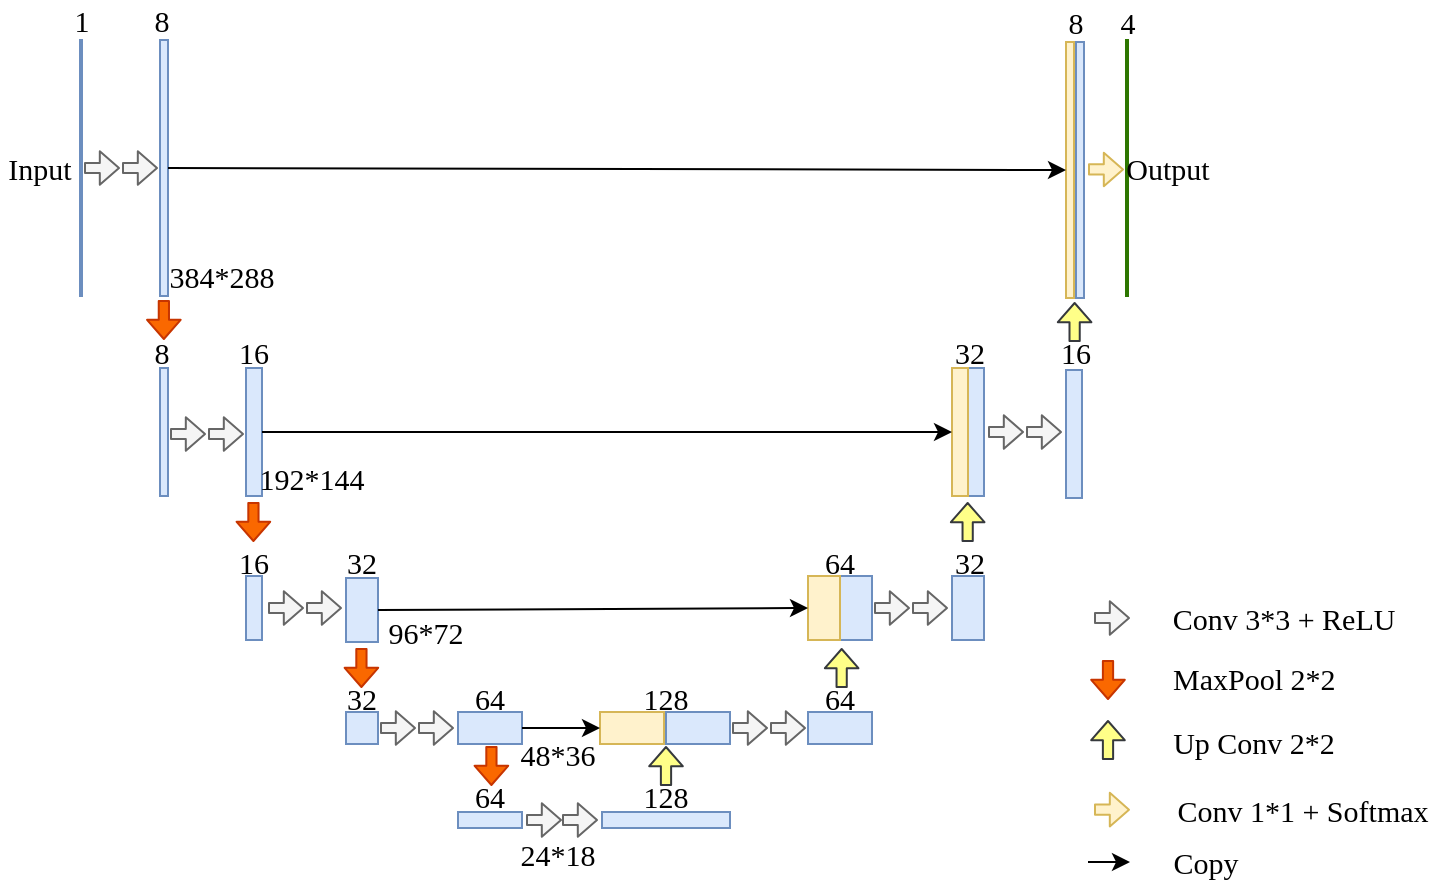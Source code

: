 <mxfile version="14.6.13" type="device"><diagram id="Iopwl78LdVY14War0BK3" name="Page-1"><mxGraphModel dx="977" dy="633" grid="1" gridSize="10" guides="1" tooltips="1" connect="1" arrows="1" fold="1" page="1" pageScale="1" pageWidth="850" pageHeight="1100" math="0" shadow="0"><root><mxCell id="0"/><mxCell id="1" parent="0"/><mxCell id="E1MrpkomX3irAeFBDeia-4" value="" style="endArrow=classic;html=1;shape=flexArrow;strokeColor=#666666;endWidth=10.671;endSize=2.865;width=5.116;fillColor=#f5f5f5;fontFamily=Times New Roman;fontSize=15;" parent="1" edge="1"><mxGeometry width="50" height="50" relative="1" as="geometry"><mxPoint x="111" y="109" as="sourcePoint"/><mxPoint x="129" y="109" as="targetPoint"/></mxGeometry></mxCell><mxCell id="E1MrpkomX3irAeFBDeia-7" value="" style="endArrow=classic;html=1;shape=flexArrow;strokeColor=#666666;endWidth=10.671;endSize=2.865;width=5.116;fillColor=#f5f5f5;fontFamily=Times New Roman;fontSize=15;" parent="1" edge="1"><mxGeometry width="50" height="50" relative="1" as="geometry"><mxPoint x="92" y="109" as="sourcePoint"/><mxPoint x="110" y="109" as="targetPoint"/></mxGeometry></mxCell><mxCell id="E1MrpkomX3irAeFBDeia-8" value="" style="endArrow=classic;html=1;shape=flexArrow;fillColor=#fa6800;strokeColor=#C73500;endWidth=10.671;endSize=2.865;width=5.116;fontFamily=Times New Roman;fontSize=15;" parent="1" edge="1"><mxGeometry width="50" height="50" relative="1" as="geometry"><mxPoint x="131.93" y="175" as="sourcePoint"/><mxPoint x="131.93" y="195" as="targetPoint"/></mxGeometry></mxCell><mxCell id="E1MrpkomX3irAeFBDeia-75" value="" style="rounded=0;whiteSpace=wrap;html=1;fillColor=#dae8fc;strokeColor=#6c8ebf;fontFamily=Times New Roman;fontSize=15;" parent="1" vertex="1"><mxGeometry x="90" y="45" width="1" height="128" as="geometry"/></mxCell><mxCell id="E1MrpkomX3irAeFBDeia-76" value="" style="rounded=0;whiteSpace=wrap;html=1;fillColor=#dae8fc;strokeColor=#6c8ebf;fontFamily=Times New Roman;fontSize=15;" parent="1" vertex="1"><mxGeometry x="130" y="45" width="4" height="128" as="geometry"/></mxCell><mxCell id="E1MrpkomX3irAeFBDeia-77" value="" style="rounded=0;whiteSpace=wrap;html=1;fillColor=#dae8fc;strokeColor=#6c8ebf;fontFamily=Times New Roman;fontSize=15;" parent="1" vertex="1"><mxGeometry x="130" y="209" width="4" height="64" as="geometry"/></mxCell><mxCell id="E1MrpkomX3irAeFBDeia-78" value="" style="endArrow=classic;html=1;shape=flexArrow;strokeColor=#666666;endWidth=10.671;endSize=2.865;width=5.116;fillColor=#f5f5f5;fontFamily=Times New Roman;fontSize=15;" parent="1" edge="1"><mxGeometry width="50" height="50" relative="1" as="geometry"><mxPoint x="154" y="242" as="sourcePoint"/><mxPoint x="172" y="242" as="targetPoint"/></mxGeometry></mxCell><mxCell id="E1MrpkomX3irAeFBDeia-79" value="" style="endArrow=classic;html=1;shape=flexArrow;strokeColor=#666666;endWidth=10.671;endSize=2.865;width=5.116;fillColor=#f5f5f5;fontFamily=Times New Roman;fontSize=15;" parent="1" edge="1"><mxGeometry width="50" height="50" relative="1" as="geometry"><mxPoint x="135" y="242" as="sourcePoint"/><mxPoint x="153" y="242" as="targetPoint"/></mxGeometry></mxCell><mxCell id="E1MrpkomX3irAeFBDeia-80" value="" style="rounded=0;whiteSpace=wrap;html=1;fillColor=#dae8fc;strokeColor=#6c8ebf;fontFamily=Times New Roman;fontSize=15;" parent="1" vertex="1"><mxGeometry x="173" y="209" width="8" height="64" as="geometry"/></mxCell><mxCell id="E1MrpkomX3irAeFBDeia-81" value="" style="endArrow=classic;html=1;shape=flexArrow;fillColor=#fa6800;strokeColor=#C73500;endWidth=10.671;endSize=2.865;width=5.116;fontFamily=Times New Roman;fontSize=15;" parent="1" edge="1"><mxGeometry width="50" height="50" relative="1" as="geometry"><mxPoint x="176.71" y="276" as="sourcePoint"/><mxPoint x="176.71" y="296" as="targetPoint"/></mxGeometry></mxCell><mxCell id="E1MrpkomX3irAeFBDeia-82" value="" style="rounded=0;whiteSpace=wrap;html=1;fillColor=#dae8fc;strokeColor=#6c8ebf;fontFamily=Times New Roman;fontSize=15;" parent="1" vertex="1"><mxGeometry x="173" y="313" width="8" height="32" as="geometry"/></mxCell><mxCell id="E1MrpkomX3irAeFBDeia-83" value="" style="endArrow=classic;html=1;shape=flexArrow;strokeColor=#666666;endWidth=10.671;endSize=2.865;width=5.116;fillColor=#f5f5f5;fontFamily=Times New Roman;fontSize=15;" parent="1" edge="1"><mxGeometry width="50" height="50" relative="1" as="geometry"><mxPoint x="203" y="329" as="sourcePoint"/><mxPoint x="221" y="329" as="targetPoint"/></mxGeometry></mxCell><mxCell id="E1MrpkomX3irAeFBDeia-84" value="" style="endArrow=classic;html=1;shape=flexArrow;strokeColor=#666666;endWidth=10.671;endSize=2.865;width=5.116;fillColor=#f5f5f5;fontFamily=Times New Roman;fontSize=15;" parent="1" edge="1"><mxGeometry width="50" height="50" relative="1" as="geometry"><mxPoint x="184" y="329" as="sourcePoint"/><mxPoint x="202" y="329" as="targetPoint"/></mxGeometry></mxCell><mxCell id="E1MrpkomX3irAeFBDeia-85" value="" style="rounded=0;whiteSpace=wrap;html=1;fillColor=#dae8fc;strokeColor=#6c8ebf;fontFamily=Times New Roman;fontSize=15;" parent="1" vertex="1"><mxGeometry x="223" y="314" width="16" height="32" as="geometry"/></mxCell><mxCell id="E1MrpkomX3irAeFBDeia-90" value="" style="endArrow=classic;html=1;shape=flexArrow;fillColor=#fa6800;strokeColor=#C73500;endWidth=10.671;endSize=2.865;width=5.116;fontFamily=Times New Roman;fontSize=15;" parent="1" edge="1"><mxGeometry width="50" height="50" relative="1" as="geometry"><mxPoint x="230.71" y="349" as="sourcePoint"/><mxPoint x="230.71" y="369" as="targetPoint"/></mxGeometry></mxCell><mxCell id="E1MrpkomX3irAeFBDeia-91" value="" style="rounded=0;whiteSpace=wrap;html=1;fillColor=#dae8fc;strokeColor=#6c8ebf;fontFamily=Times New Roman;fontSize=15;" parent="1" vertex="1"><mxGeometry x="223" y="381" width="16" height="16" as="geometry"/></mxCell><mxCell id="E1MrpkomX3irAeFBDeia-92" value="" style="endArrow=classic;html=1;shape=flexArrow;strokeColor=#666666;endWidth=10.671;endSize=2.865;width=5.116;fillColor=#f5f5f5;fontFamily=Times New Roman;fontSize=15;" parent="1" edge="1"><mxGeometry width="50" height="50" relative="1" as="geometry"><mxPoint x="259" y="389" as="sourcePoint"/><mxPoint x="277" y="389" as="targetPoint"/></mxGeometry></mxCell><mxCell id="E1MrpkomX3irAeFBDeia-93" value="" style="endArrow=classic;html=1;shape=flexArrow;strokeColor=#666666;endWidth=10.671;endSize=2.865;width=5.116;fillColor=#f5f5f5;fontFamily=Times New Roman;fontSize=15;" parent="1" edge="1"><mxGeometry width="50" height="50" relative="1" as="geometry"><mxPoint x="240" y="389" as="sourcePoint"/><mxPoint x="258" y="389" as="targetPoint"/></mxGeometry></mxCell><mxCell id="E1MrpkomX3irAeFBDeia-94" value="" style="rounded=0;whiteSpace=wrap;html=1;fillColor=#dae8fc;strokeColor=#6c8ebf;fontFamily=Times New Roman;fontSize=15;" parent="1" vertex="1"><mxGeometry x="279" y="381" width="32" height="16" as="geometry"/></mxCell><mxCell id="E1MrpkomX3irAeFBDeia-95" value="" style="endArrow=classic;html=1;shape=flexArrow;fillColor=#fa6800;strokeColor=#C73500;endWidth=10.671;endSize=2.865;width=5.116;fontFamily=Times New Roman;fontSize=15;" parent="1" edge="1"><mxGeometry width="50" height="50" relative="1" as="geometry"><mxPoint x="295.71" y="398" as="sourcePoint"/><mxPoint x="295.71" y="418" as="targetPoint"/></mxGeometry></mxCell><mxCell id="E1MrpkomX3irAeFBDeia-96" value="" style="rounded=0;whiteSpace=wrap;html=1;fillColor=#dae8fc;strokeColor=#6c8ebf;fontFamily=Times New Roman;fontSize=15;" parent="1" vertex="1"><mxGeometry x="279" y="431" width="32" height="8" as="geometry"/></mxCell><mxCell id="E1MrpkomX3irAeFBDeia-97" value="" style="endArrow=classic;html=1;shape=flexArrow;strokeColor=#666666;endWidth=10.671;endSize=2.865;width=5.116;fillColor=#f5f5f5;fontFamily=Times New Roman;fontSize=15;" parent="1" edge="1"><mxGeometry width="50" height="50" relative="1" as="geometry"><mxPoint x="331" y="435" as="sourcePoint"/><mxPoint x="349" y="435" as="targetPoint"/></mxGeometry></mxCell><mxCell id="E1MrpkomX3irAeFBDeia-98" value="" style="endArrow=classic;html=1;shape=flexArrow;strokeColor=#666666;endWidth=10.671;endSize=2.865;width=5.116;fillColor=#f5f5f5;fontFamily=Times New Roman;fontSize=15;" parent="1" edge="1"><mxGeometry width="50" height="50" relative="1" as="geometry"><mxPoint x="313" y="435" as="sourcePoint"/><mxPoint x="331" y="435" as="targetPoint"/></mxGeometry></mxCell><mxCell id="E1MrpkomX3irAeFBDeia-99" value="" style="rounded=0;whiteSpace=wrap;html=1;fillColor=#dae8fc;strokeColor=#6c8ebf;fontFamily=Times New Roman;fontSize=15;" parent="1" vertex="1"><mxGeometry x="351" y="431" width="64" height="8" as="geometry"/></mxCell><mxCell id="E1MrpkomX3irAeFBDeia-100" value="" style="endArrow=classic;html=1;shape=flexArrow;strokeColor=#36393d;endWidth=10.671;endSize=2.865;width=5.116;fillColor=#ffff88;fontFamily=Times New Roman;fontSize=15;" parent="1" edge="1"><mxGeometry width="50" height="50" relative="1" as="geometry"><mxPoint x="383.0" y="418" as="sourcePoint"/><mxPoint x="383" y="398" as="targetPoint"/></mxGeometry></mxCell><mxCell id="E1MrpkomX3irAeFBDeia-101" value="" style="rounded=0;whiteSpace=wrap;html=1;fillColor=#dae8fc;strokeColor=#6c8ebf;fontFamily=Times New Roman;fontSize=15;" parent="1" vertex="1"><mxGeometry x="383" y="381" width="32" height="16" as="geometry"/></mxCell><mxCell id="E1MrpkomX3irAeFBDeia-102" value="" style="rounded=0;whiteSpace=wrap;html=1;fillColor=#fff2cc;strokeColor=#d6b656;fontFamily=Times New Roman;fontSize=15;" parent="1" vertex="1"><mxGeometry x="350" y="381" width="32" height="16" as="geometry"/></mxCell><mxCell id="E1MrpkomX3irAeFBDeia-103" value="" style="endArrow=classic;html=1;fillColor=#00CC00;exitX=1;exitY=0.5;exitDx=0;exitDy=0;fontFamily=Times New Roman;fontSize=15;" parent="1" source="E1MrpkomX3irAeFBDeia-94" target="E1MrpkomX3irAeFBDeia-102" edge="1"><mxGeometry width="50" height="50" relative="1" as="geometry"><mxPoint x="320" y="389" as="sourcePoint"/><mxPoint x="360" y="357" as="targetPoint"/></mxGeometry></mxCell><mxCell id="E1MrpkomX3irAeFBDeia-104" value="" style="endArrow=classic;html=1;shape=flexArrow;strokeColor=#666666;endWidth=10.671;endSize=2.865;width=5.116;fillColor=#f5f5f5;fontFamily=Times New Roman;fontSize=15;" parent="1" edge="1"><mxGeometry width="50" height="50" relative="1" as="geometry"><mxPoint x="435" y="389" as="sourcePoint"/><mxPoint x="453" y="389" as="targetPoint"/></mxGeometry></mxCell><mxCell id="E1MrpkomX3irAeFBDeia-105" value="" style="endArrow=classic;html=1;shape=flexArrow;strokeColor=#666666;endWidth=10.671;endSize=2.865;width=5.116;fillColor=#f5f5f5;fontFamily=Times New Roman;fontSize=15;" parent="1" edge="1"><mxGeometry width="50" height="50" relative="1" as="geometry"><mxPoint x="416" y="389" as="sourcePoint"/><mxPoint x="434" y="389" as="targetPoint"/></mxGeometry></mxCell><mxCell id="E1MrpkomX3irAeFBDeia-106" value="" style="rounded=0;whiteSpace=wrap;html=1;fillColor=#dae8fc;strokeColor=#6c8ebf;fontFamily=Times New Roman;fontSize=15;" parent="1" vertex="1"><mxGeometry x="454" y="381" width="32" height="16" as="geometry"/></mxCell><mxCell id="E1MrpkomX3irAeFBDeia-107" value="" style="endArrow=classic;html=1;shape=flexArrow;strokeColor=#36393d;endWidth=10.671;endSize=2.865;width=5.116;fillColor=#ffff88;fontFamily=Times New Roman;fontSize=15;" parent="1" edge="1"><mxGeometry width="50" height="50" relative="1" as="geometry"><mxPoint x="470.83" y="369" as="sourcePoint"/><mxPoint x="470.83" y="349" as="targetPoint"/></mxGeometry></mxCell><mxCell id="E1MrpkomX3irAeFBDeia-108" value="" style="rounded=0;whiteSpace=wrap;html=1;fillColor=#dae8fc;strokeColor=#6c8ebf;fontFamily=Times New Roman;fontSize=15;" parent="1" vertex="1"><mxGeometry x="470" y="313" width="16" height="32" as="geometry"/></mxCell><mxCell id="E1MrpkomX3irAeFBDeia-109" value="" style="rounded=0;whiteSpace=wrap;html=1;fillColor=#fff2cc;strokeColor=#d6b656;fontFamily=Times New Roman;fontSize=15;" parent="1" vertex="1"><mxGeometry x="454" y="313" width="16" height="32" as="geometry"/></mxCell><mxCell id="E1MrpkomX3irAeFBDeia-110" value="" style="endArrow=classic;html=1;fillColor=#00CC00;exitX=1;exitY=0.5;exitDx=0;exitDy=0;entryX=0;entryY=0.5;entryDx=0;entryDy=0;fontFamily=Times New Roman;fontSize=15;" parent="1" source="E1MrpkomX3irAeFBDeia-85" target="E1MrpkomX3irAeFBDeia-109" edge="1"><mxGeometry width="50" height="50" relative="1" as="geometry"><mxPoint x="312" y="329.66" as="sourcePoint"/><mxPoint x="351" y="329.66" as="targetPoint"/></mxGeometry></mxCell><mxCell id="E1MrpkomX3irAeFBDeia-111" value="" style="endArrow=classic;html=1;shape=flexArrow;strokeColor=#666666;endWidth=10.671;endSize=2.865;width=5.116;fillColor=#f5f5f5;fontFamily=Times New Roman;fontSize=15;" parent="1" edge="1"><mxGeometry width="50" height="50" relative="1" as="geometry"><mxPoint x="506" y="329" as="sourcePoint"/><mxPoint x="524.0" y="329" as="targetPoint"/></mxGeometry></mxCell><mxCell id="E1MrpkomX3irAeFBDeia-112" value="" style="endArrow=classic;html=1;shape=flexArrow;strokeColor=#666666;endWidth=10.671;endSize=2.865;width=5.116;fillColor=#f5f5f5;fontFamily=Times New Roman;fontSize=15;" parent="1" edge="1"><mxGeometry width="50" height="50" relative="1" as="geometry"><mxPoint x="487" y="329" as="sourcePoint"/><mxPoint x="505" y="329" as="targetPoint"/></mxGeometry></mxCell><mxCell id="E1MrpkomX3irAeFBDeia-113" value="" style="rounded=0;whiteSpace=wrap;html=1;fillColor=#dae8fc;strokeColor=#6c8ebf;fontFamily=Times New Roman;fontSize=15;" parent="1" vertex="1"><mxGeometry x="526" y="313" width="16" height="32" as="geometry"/></mxCell><mxCell id="E1MrpkomX3irAeFBDeia-114" value="" style="endArrow=classic;html=1;shape=flexArrow;strokeColor=#36393d;endWidth=10.671;endSize=2.865;width=5.116;fillColor=#ffff88;fontFamily=Times New Roman;fontSize=15;" parent="1" edge="1"><mxGeometry width="50" height="50" relative="1" as="geometry"><mxPoint x="533.83" y="296" as="sourcePoint"/><mxPoint x="533.83" y="276" as="targetPoint"/></mxGeometry></mxCell><mxCell id="E1MrpkomX3irAeFBDeia-115" value="" style="rounded=0;whiteSpace=wrap;html=1;fillColor=#dae8fc;strokeColor=#6c8ebf;fontFamily=Times New Roman;fontSize=15;" parent="1" vertex="1"><mxGeometry x="534" y="209" width="8" height="64" as="geometry"/></mxCell><mxCell id="E1MrpkomX3irAeFBDeia-116" value="" style="rounded=0;whiteSpace=wrap;html=1;fillColor=#fff2cc;strokeColor=#d6b656;fontFamily=Times New Roman;fontSize=15;" parent="1" vertex="1"><mxGeometry x="526" y="209" width="8" height="64" as="geometry"/></mxCell><mxCell id="E1MrpkomX3irAeFBDeia-117" value="" style="endArrow=classic;html=1;fillColor=#00CC00;exitX=1;exitY=0.5;exitDx=0;exitDy=0;entryX=0;entryY=0.5;entryDx=0;entryDy=0;fontFamily=Times New Roman;fontSize=15;" parent="1" source="E1MrpkomX3irAeFBDeia-80" target="E1MrpkomX3irAeFBDeia-116" edge="1"><mxGeometry width="50" height="50" relative="1" as="geometry"><mxPoint x="239" y="241.5" as="sourcePoint"/><mxPoint x="454" y="240.5" as="targetPoint"/></mxGeometry></mxCell><mxCell id="E1MrpkomX3irAeFBDeia-118" value="" style="endArrow=classic;html=1;shape=flexArrow;strokeColor=#666666;endWidth=10.671;endSize=2.865;width=5.116;fillColor=#f5f5f5;fontFamily=Times New Roman;fontSize=15;" parent="1" edge="1"><mxGeometry width="50" height="50" relative="1" as="geometry"><mxPoint x="563" y="241" as="sourcePoint"/><mxPoint x="581" y="241" as="targetPoint"/></mxGeometry></mxCell><mxCell id="E1MrpkomX3irAeFBDeia-119" value="" style="endArrow=classic;html=1;shape=flexArrow;strokeColor=#666666;endWidth=10.671;endSize=2.865;width=5.116;fillColor=#f5f5f5;fontFamily=Times New Roman;fontSize=15;" parent="1" edge="1"><mxGeometry width="50" height="50" relative="1" as="geometry"><mxPoint x="544" y="241" as="sourcePoint"/><mxPoint x="562" y="241" as="targetPoint"/></mxGeometry></mxCell><mxCell id="E1MrpkomX3irAeFBDeia-120" value="" style="rounded=0;whiteSpace=wrap;html=1;fillColor=#dae8fc;strokeColor=#6c8ebf;fontFamily=Times New Roman;fontSize=15;" parent="1" vertex="1"><mxGeometry x="583" y="210" width="8" height="64" as="geometry"/></mxCell><mxCell id="E1MrpkomX3irAeFBDeia-121" value="" style="endArrow=classic;html=1;shape=flexArrow;strokeColor=#36393d;endWidth=10.671;endSize=2.865;width=5.116;fillColor=#ffff88;fontFamily=Times New Roman;fontSize=15;" parent="1" edge="1"><mxGeometry width="50" height="50" relative="1" as="geometry"><mxPoint x="587.31" y="196" as="sourcePoint"/><mxPoint x="587.31" y="176" as="targetPoint"/></mxGeometry></mxCell><mxCell id="E1MrpkomX3irAeFBDeia-122" value="" style="rounded=0;whiteSpace=wrap;html=1;fillColor=#dae8fc;strokeColor=#6c8ebf;fontFamily=Times New Roman;fontSize=15;" parent="1" vertex="1"><mxGeometry x="588" y="46" width="4" height="128" as="geometry"/></mxCell><mxCell id="E1MrpkomX3irAeFBDeia-123" value="" style="rounded=0;whiteSpace=wrap;html=1;fillColor=#fff2cc;strokeColor=#d6b656;fontFamily=Times New Roman;fontSize=15;" parent="1" vertex="1"><mxGeometry x="583" y="46" width="4" height="128" as="geometry"/></mxCell><mxCell id="E1MrpkomX3irAeFBDeia-124" value="" style="endArrow=classic;html=1;fillColor=#00CC00;exitX=1;exitY=0.5;exitDx=0;exitDy=0;entryX=0;entryY=0.5;entryDx=0;entryDy=0;fontFamily=Times New Roman;fontSize=15;" parent="1" source="E1MrpkomX3irAeFBDeia-76" target="E1MrpkomX3irAeFBDeia-123" edge="1"><mxGeometry width="50" height="50" relative="1" as="geometry"><mxPoint x="170" y="108.5" as="sourcePoint"/><mxPoint x="515" y="108.5" as="targetPoint"/></mxGeometry></mxCell><mxCell id="E1MrpkomX3irAeFBDeia-126" value="" style="endArrow=classic;html=1;shape=flexArrow;strokeColor=#d6b656;endWidth=10.671;endSize=2.865;width=5.116;fillColor=#fff2cc;fontFamily=Times New Roman;fontSize=15;" parent="1" edge="1"><mxGeometry width="50" height="50" relative="1" as="geometry"><mxPoint x="594" y="109.71" as="sourcePoint"/><mxPoint x="612" y="109.71" as="targetPoint"/></mxGeometry></mxCell><mxCell id="E1MrpkomX3irAeFBDeia-129" value="" style="rounded=0;whiteSpace=wrap;html=1;fillColor=#60a917;strokeColor=#2D7600;fontColor=#ffffff;fontFamily=Times New Roman;fontSize=15;" parent="1" vertex="1"><mxGeometry x="613" y="45" width="1" height="128" as="geometry"/></mxCell><mxCell id="E1MrpkomX3irAeFBDeia-131" value="1" style="text;html=1;strokeColor=none;fillColor=none;align=center;verticalAlign=middle;whiteSpace=wrap;rounded=0;fontFamily=Times New Roman;fontSize=15;" parent="1" vertex="1"><mxGeometry x="70.5" y="25" width="40" height="20" as="geometry"/></mxCell><mxCell id="E1MrpkomX3irAeFBDeia-132" value="384*288" style="text;html=1;strokeColor=none;fillColor=none;align=center;verticalAlign=middle;whiteSpace=wrap;rounded=0;fontFamily=Times New Roman;fontSize=15;" parent="1" vertex="1"><mxGeometry x="141" y="153" width="40" height="20" as="geometry"/></mxCell><mxCell id="E1MrpkomX3irAeFBDeia-133" value="8" style="text;html=1;strokeColor=none;fillColor=none;align=center;verticalAlign=middle;whiteSpace=wrap;rounded=0;fontFamily=Times New Roman;fontSize=15;" parent="1" vertex="1"><mxGeometry x="110.5" y="25" width="40" height="20" as="geometry"/></mxCell><mxCell id="E1MrpkomX3irAeFBDeia-134" value="8" style="text;html=1;strokeColor=none;fillColor=none;align=center;verticalAlign=middle;whiteSpace=wrap;rounded=0;fontFamily=Times New Roman;fontSize=15;" parent="1" vertex="1"><mxGeometry x="110.5" y="191" width="40" height="20" as="geometry"/></mxCell><mxCell id="E1MrpkomX3irAeFBDeia-135" value="16" style="text;html=1;strokeColor=none;fillColor=none;align=center;verticalAlign=middle;whiteSpace=wrap;rounded=0;fontFamily=Times New Roman;fontSize=15;" parent="1" vertex="1"><mxGeometry x="157" y="191" width="40" height="20" as="geometry"/></mxCell><mxCell id="E1MrpkomX3irAeFBDeia-136" value="192*144" style="text;html=1;strokeColor=none;fillColor=none;align=center;verticalAlign=middle;whiteSpace=wrap;rounded=0;fontFamily=Times New Roman;fontSize=15;" parent="1" vertex="1"><mxGeometry x="186" y="254" width="40" height="20" as="geometry"/></mxCell><mxCell id="E1MrpkomX3irAeFBDeia-137" value="16" style="text;html=1;strokeColor=none;fillColor=none;align=center;verticalAlign=middle;whiteSpace=wrap;rounded=0;fontFamily=Times New Roman;fontSize=15;" parent="1" vertex="1"><mxGeometry x="157" y="296" width="40" height="20" as="geometry"/></mxCell><mxCell id="E1MrpkomX3irAeFBDeia-138" value="32" style="text;html=1;strokeColor=none;fillColor=none;align=center;verticalAlign=middle;whiteSpace=wrap;rounded=0;fontFamily=Times New Roman;fontSize=15;" parent="1" vertex="1"><mxGeometry x="211" y="296" width="40" height="20" as="geometry"/></mxCell><mxCell id="E1MrpkomX3irAeFBDeia-139" value="32" style="text;html=1;strokeColor=none;fillColor=none;align=center;verticalAlign=middle;whiteSpace=wrap;rounded=0;fontFamily=Times New Roman;fontSize=15;" parent="1" vertex="1"><mxGeometry x="515" y="296" width="40" height="20" as="geometry"/></mxCell><mxCell id="E1MrpkomX3irAeFBDeia-140" value="64" style="text;html=1;strokeColor=none;fillColor=none;align=center;verticalAlign=middle;whiteSpace=wrap;rounded=0;fontFamily=Times New Roman;fontSize=15;" parent="1" vertex="1"><mxGeometry x="450" y="296" width="40" height="20" as="geometry"/></mxCell><mxCell id="E1MrpkomX3irAeFBDeia-141" value="32" style="text;html=1;strokeColor=none;fillColor=none;align=center;verticalAlign=middle;whiteSpace=wrap;rounded=0;fontFamily=Times New Roman;fontSize=15;" parent="1" vertex="1"><mxGeometry x="211" y="364" width="40" height="20" as="geometry"/></mxCell><mxCell id="E1MrpkomX3irAeFBDeia-142" value="64" style="text;html=1;strokeColor=none;fillColor=none;align=center;verticalAlign=middle;whiteSpace=wrap;rounded=0;fontFamily=Times New Roman;fontSize=15;" parent="1" vertex="1"><mxGeometry x="275" y="364" width="40" height="20" as="geometry"/></mxCell><mxCell id="E1MrpkomX3irAeFBDeia-143" value="128" style="text;html=1;strokeColor=none;fillColor=none;align=center;verticalAlign=middle;whiteSpace=wrap;rounded=0;fontFamily=Times New Roman;fontSize=15;" parent="1" vertex="1"><mxGeometry x="363" y="364" width="40" height="20" as="geometry"/></mxCell><mxCell id="E1MrpkomX3irAeFBDeia-144" value="64" style="text;html=1;strokeColor=none;fillColor=none;align=center;verticalAlign=middle;whiteSpace=wrap;rounded=0;fontFamily=Times New Roman;fontSize=15;" parent="1" vertex="1"><mxGeometry x="450" y="364" width="40" height="20" as="geometry"/></mxCell><mxCell id="E1MrpkomX3irAeFBDeia-145" value="64" style="text;html=1;strokeColor=none;fillColor=none;align=center;verticalAlign=middle;whiteSpace=wrap;rounded=0;fontFamily=Times New Roman;fontSize=15;" parent="1" vertex="1"><mxGeometry x="275" y="413" width="40" height="20" as="geometry"/></mxCell><mxCell id="E1MrpkomX3irAeFBDeia-146" value="128" style="text;html=1;strokeColor=none;fillColor=none;align=center;verticalAlign=middle;whiteSpace=wrap;rounded=0;fontFamily=Times New Roman;fontSize=15;" parent="1" vertex="1"><mxGeometry x="363" y="413" width="40" height="20" as="geometry"/></mxCell><mxCell id="E1MrpkomX3irAeFBDeia-147" value="32" style="text;html=1;strokeColor=none;fillColor=none;align=center;verticalAlign=middle;whiteSpace=wrap;rounded=0;fontFamily=Times New Roman;fontSize=15;" parent="1" vertex="1"><mxGeometry x="515" y="191" width="40" height="20" as="geometry"/></mxCell><mxCell id="E1MrpkomX3irAeFBDeia-148" value="16" style="text;html=1;strokeColor=none;fillColor=none;align=center;verticalAlign=middle;whiteSpace=wrap;rounded=0;fontFamily=Times New Roman;fontSize=15;" parent="1" vertex="1"><mxGeometry x="568" y="191" width="40" height="20" as="geometry"/></mxCell><mxCell id="E1MrpkomX3irAeFBDeia-149" value="8" style="text;html=1;strokeColor=none;fillColor=none;align=center;verticalAlign=middle;whiteSpace=wrap;rounded=0;fontFamily=Times New Roman;fontSize=15;" parent="1" vertex="1"><mxGeometry x="568" y="26" width="40" height="20" as="geometry"/></mxCell><mxCell id="E1MrpkomX3irAeFBDeia-150" value="4" style="text;html=1;strokeColor=none;fillColor=none;align=center;verticalAlign=middle;whiteSpace=wrap;rounded=0;fontFamily=Times New Roman;fontSize=15;" parent="1" vertex="1"><mxGeometry x="594" y="26" width="40" height="20" as="geometry"/></mxCell><mxCell id="E1MrpkomX3irAeFBDeia-151" value="96*72" style="text;html=1;strokeColor=none;fillColor=none;align=center;verticalAlign=middle;whiteSpace=wrap;rounded=0;fontFamily=Times New Roman;fontSize=15;" parent="1" vertex="1"><mxGeometry x="243" y="331" width="40" height="20" as="geometry"/></mxCell><mxCell id="E1MrpkomX3irAeFBDeia-152" value="48*36" style="text;html=1;strokeColor=none;fillColor=none;align=center;verticalAlign=middle;whiteSpace=wrap;rounded=0;fontFamily=Times New Roman;fontSize=15;" parent="1" vertex="1"><mxGeometry x="309" y="392" width="40" height="20" as="geometry"/></mxCell><mxCell id="E1MrpkomX3irAeFBDeia-153" value="24*18" style="text;html=1;strokeColor=none;fillColor=none;align=center;verticalAlign=middle;whiteSpace=wrap;rounded=0;fontFamily=Times New Roman;fontSize=15;" parent="1" vertex="1"><mxGeometry x="309" y="442" width="40" height="20" as="geometry"/></mxCell><mxCell id="E1MrpkomX3irAeFBDeia-154" value="&lt;font style=&quot;font-size: 15px;&quot;&gt;Input&lt;/font&gt;" style="text;html=1;strokeColor=none;fillColor=none;align=center;verticalAlign=middle;whiteSpace=wrap;rounded=0;fontFamily=Times New Roman;fontSize=15;" parent="1" vertex="1"><mxGeometry x="50" y="99" width="40" height="20" as="geometry"/></mxCell><mxCell id="E1MrpkomX3irAeFBDeia-155" value="&lt;font style=&quot;font-size: 15px;&quot;&gt;Output&lt;/font&gt;" style="text;html=1;strokeColor=none;fillColor=none;align=center;verticalAlign=middle;whiteSpace=wrap;rounded=0;fontFamily=Times New Roman;fontSize=15;" parent="1" vertex="1"><mxGeometry x="614" y="99" width="40" height="20" as="geometry"/></mxCell><mxCell id="E1MrpkomX3irAeFBDeia-157" value="" style="endArrow=classic;html=1;shape=flexArrow;strokeColor=#666666;endWidth=10.671;endSize=2.865;width=5.116;fillColor=#f5f5f5;fontFamily=Times New Roman;fontSize=15;" parent="1" edge="1"><mxGeometry width="50" height="50" relative="1" as="geometry"><mxPoint x="597" y="334" as="sourcePoint"/><mxPoint x="615" y="334" as="targetPoint"/></mxGeometry></mxCell><mxCell id="E1MrpkomX3irAeFBDeia-159" value="&lt;font style=&quot;font-size: 15px;&quot;&gt;Conv 3*3 + ReLU&lt;/font&gt;" style="text;html=1;strokeColor=none;fillColor=none;align=center;verticalAlign=middle;whiteSpace=wrap;rounded=0;fontFamily=Times New Roman;fontSize=15;" parent="1" vertex="1"><mxGeometry x="627" y="325" width="130" height="17" as="geometry"/></mxCell><mxCell id="E1MrpkomX3irAeFBDeia-160" value="" style="endArrow=classic;html=1;shape=flexArrow;fillColor=#fa6800;strokeColor=#C73500;endWidth=10.671;endSize=2.865;width=5.116;fontFamily=Times New Roman;fontSize=15;" parent="1" edge="1"><mxGeometry width="50" height="50" relative="1" as="geometry"><mxPoint x="604" y="355" as="sourcePoint"/><mxPoint x="604" y="375" as="targetPoint"/></mxGeometry></mxCell><mxCell id="E1MrpkomX3irAeFBDeia-161" value="&lt;font style=&quot;font-size: 15px;&quot;&gt;MaxPool 2*2&amp;nbsp;&lt;/font&gt;" style="text;html=1;strokeColor=none;fillColor=none;align=center;verticalAlign=middle;whiteSpace=wrap;rounded=0;fontFamily=Times New Roman;fontSize=15;" parent="1" vertex="1"><mxGeometry x="624" y="355" width="110" height="17" as="geometry"/></mxCell><mxCell id="E1MrpkomX3irAeFBDeia-162" value="" style="endArrow=classic;html=1;shape=flexArrow;strokeColor=#36393d;endWidth=10.671;endSize=2.865;width=5.116;fillColor=#ffff88;fontFamily=Times New Roman;fontSize=15;" parent="1" edge="1"><mxGeometry width="50" height="50" relative="1" as="geometry"><mxPoint x="604.0" y="405" as="sourcePoint"/><mxPoint x="604" y="385" as="targetPoint"/></mxGeometry></mxCell><mxCell id="E1MrpkomX3irAeFBDeia-163" value="&lt;font style=&quot;font-size: 15px;&quot;&gt;Up Conv 2*2&lt;/font&gt;" style="text;html=1;strokeColor=none;fillColor=none;align=center;verticalAlign=middle;whiteSpace=wrap;rounded=0;fontFamily=Times New Roman;fontSize=15;" parent="1" vertex="1"><mxGeometry x="622" y="387" width="110" height="17" as="geometry"/></mxCell><mxCell id="E1MrpkomX3irAeFBDeia-166" value="" style="endArrow=classic;html=1;fillColor=#00CC00;fontFamily=Times New Roman;fontSize=15;" parent="1" edge="1"><mxGeometry width="50" height="50" relative="1" as="geometry"><mxPoint x="594" y="456" as="sourcePoint"/><mxPoint x="615" y="456" as="targetPoint"/></mxGeometry></mxCell><mxCell id="E1MrpkomX3irAeFBDeia-167" value="&lt;font style=&quot;font-size: 15px;&quot;&gt;Copy&lt;/font&gt;" style="text;html=1;strokeColor=none;fillColor=none;align=center;verticalAlign=middle;whiteSpace=wrap;rounded=0;fontFamily=Times New Roman;fontSize=15;" parent="1" vertex="1"><mxGeometry x="638" y="447" width="30" height="17" as="geometry"/></mxCell><mxCell id="E1MrpkomX3irAeFBDeia-168" value="" style="endArrow=classic;html=1;shape=flexArrow;strokeColor=#d6b656;endWidth=10.671;endSize=2.865;width=5.116;fillColor=#fff2cc;fontFamily=Times New Roman;fontSize=15;" parent="1" edge="1"><mxGeometry width="50" height="50" relative="1" as="geometry"><mxPoint x="597" y="429.83" as="sourcePoint"/><mxPoint x="615" y="429.83" as="targetPoint"/></mxGeometry></mxCell><mxCell id="E1MrpkomX3irAeFBDeia-169" value="&lt;font style=&quot;font-size: 15px;&quot;&gt;Conv 1*1 + Softmax&lt;/font&gt;" style="text;html=1;strokeColor=none;fillColor=none;align=center;verticalAlign=middle;whiteSpace=wrap;rounded=0;fontFamily=Times New Roman;fontSize=15;" parent="1" vertex="1"><mxGeometry x="634" y="421.5" width="135" height="17" as="geometry"/></mxCell></root></mxGraphModel></diagram></mxfile>